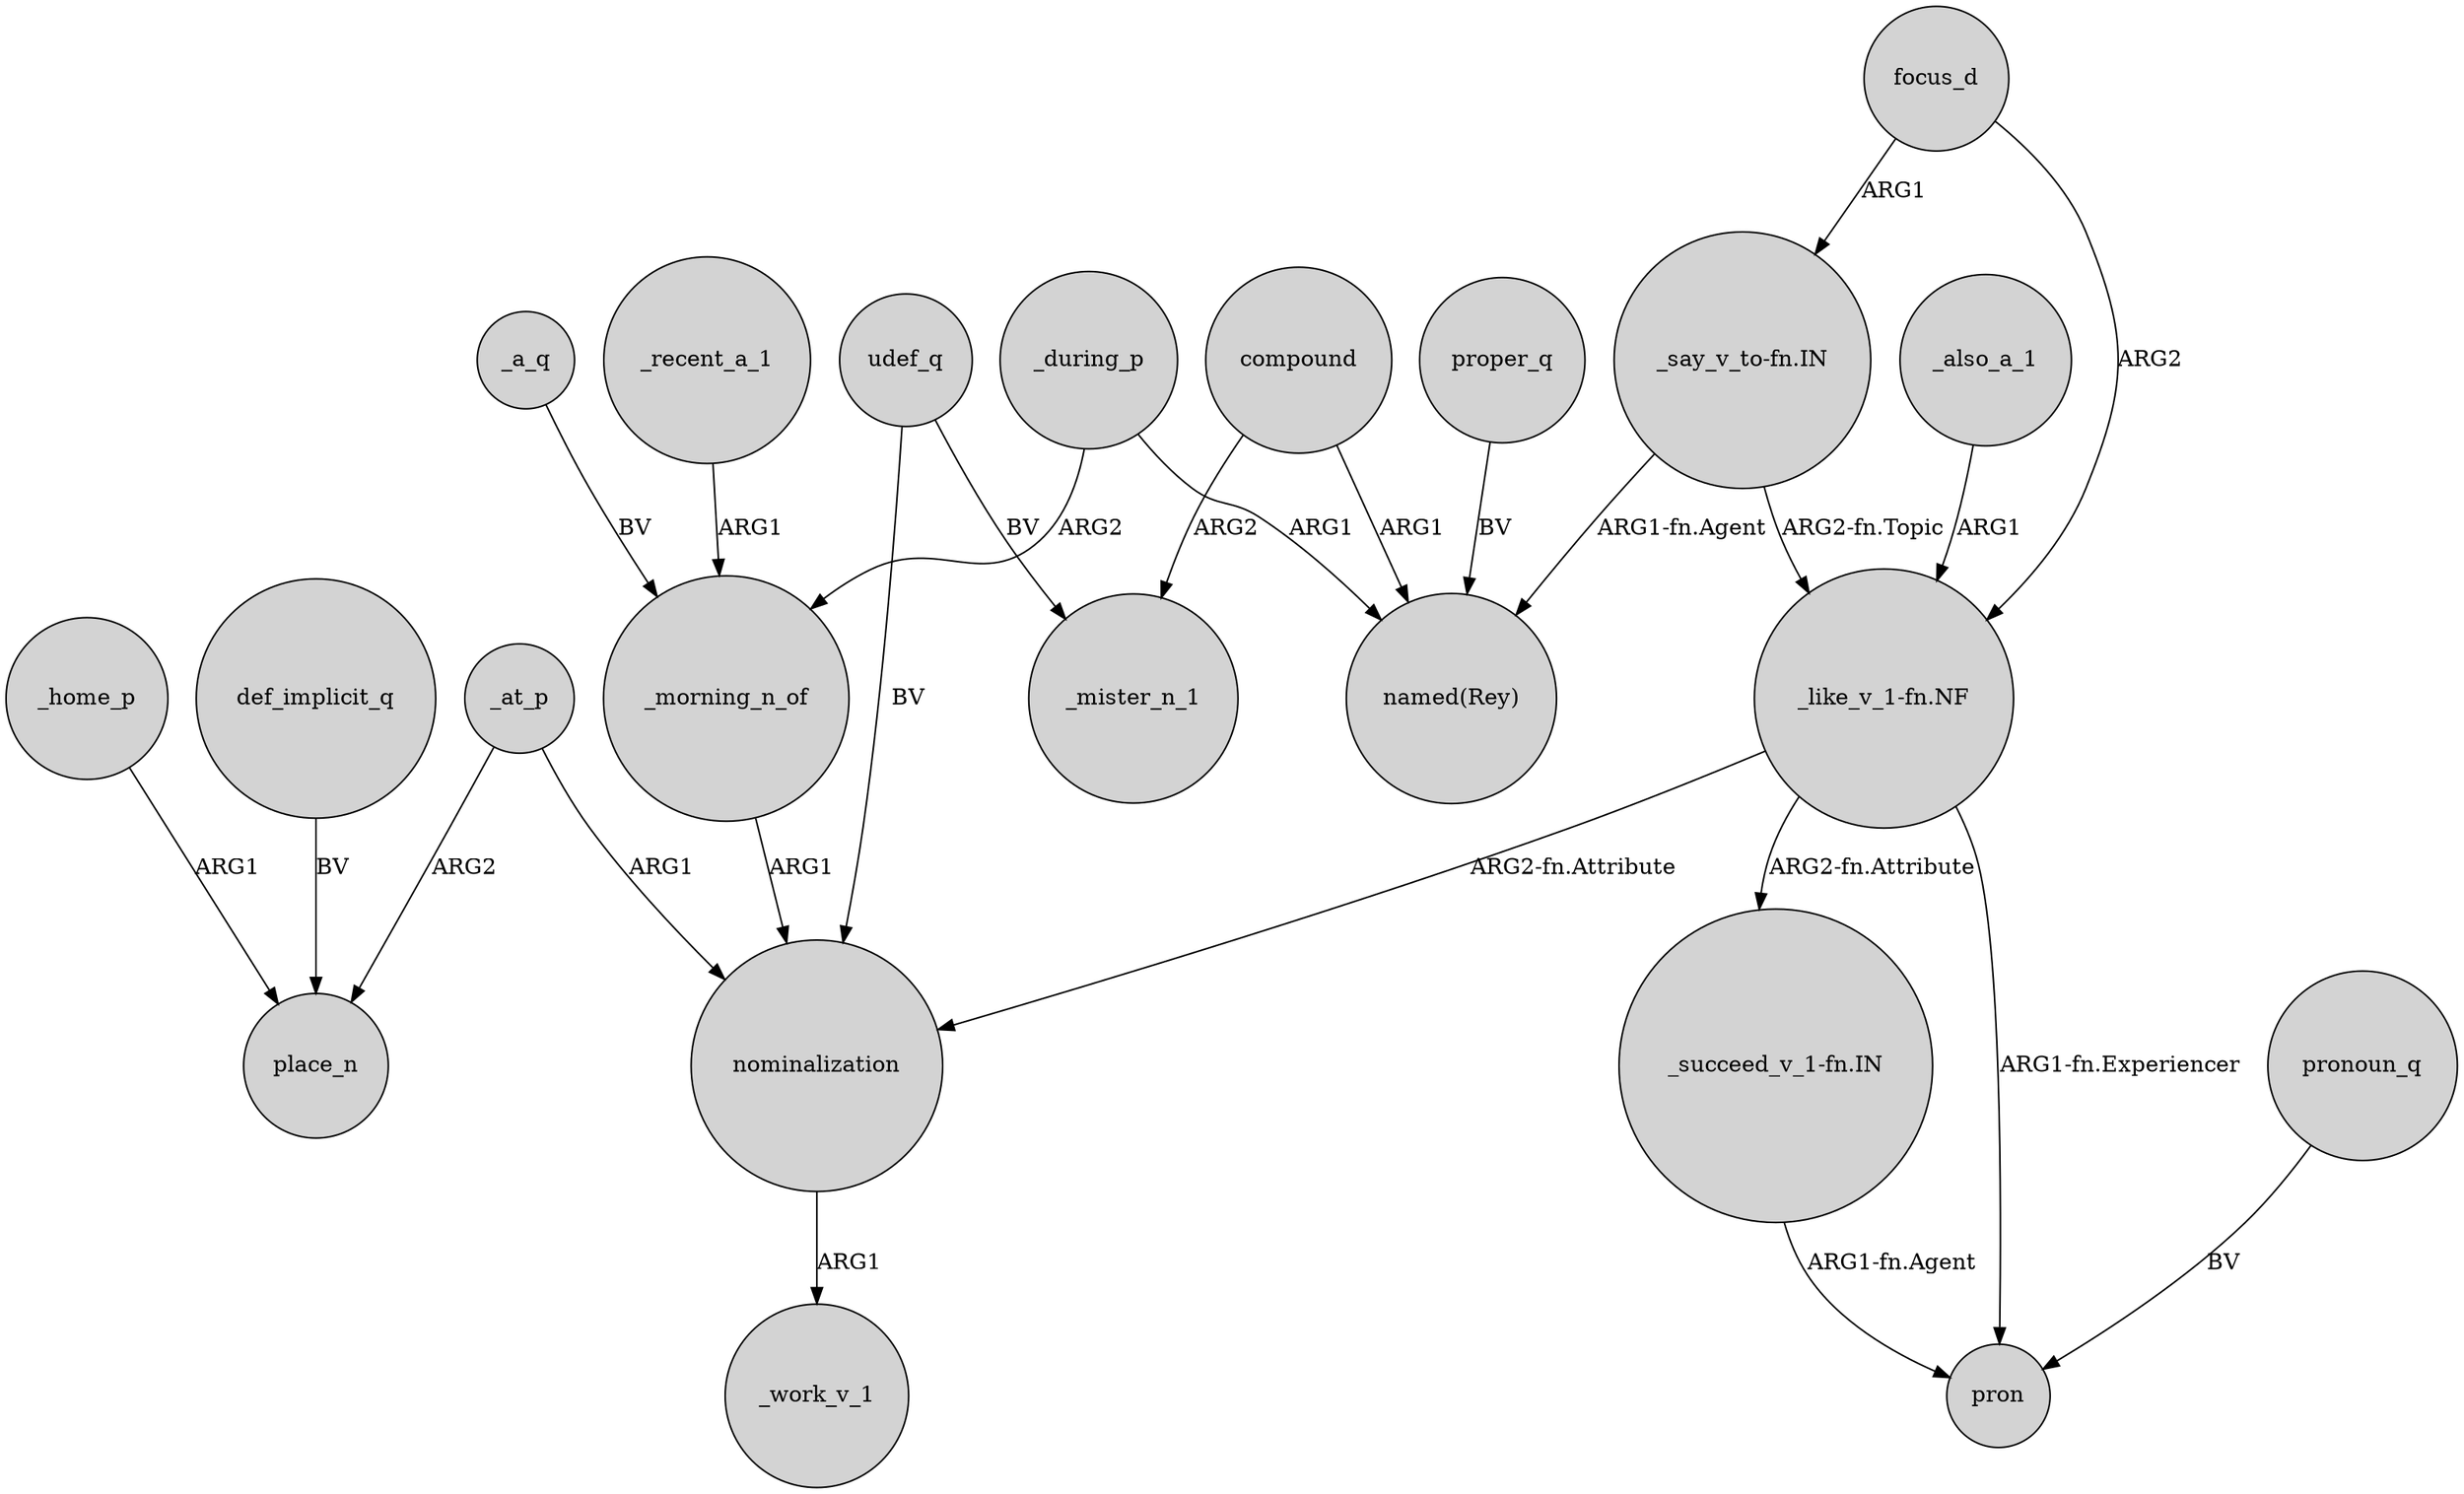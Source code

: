 digraph {
	node [shape=circle style=filled]
	_at_p -> place_n [label=ARG2]
	nominalization -> _work_v_1 [label=ARG1]
	"_succeed_v_1-fn.IN" -> pron [label="ARG1-fn.Agent"]
	compound -> _mister_n_1 [label=ARG2]
	"_say_v_to-fn.IN" -> "named(Rey)" [label="ARG1-fn.Agent"]
	udef_q -> _mister_n_1 [label=BV]
	def_implicit_q -> place_n [label=BV]
	_during_p -> _morning_n_of [label=ARG2]
	compound -> "named(Rey)" [label=ARG1]
	focus_d -> "_say_v_to-fn.IN" [label=ARG1]
	_during_p -> "named(Rey)" [label=ARG1]
	pronoun_q -> pron [label=BV]
	_morning_n_of -> nominalization [label=ARG1]
	_at_p -> nominalization [label=ARG1]
	"_say_v_to-fn.IN" -> "_like_v_1-fn.NF" [label="ARG2-fn.Topic"]
	proper_q -> "named(Rey)" [label=BV]
	"_like_v_1-fn.NF" -> pron [label="ARG1-fn.Experiencer"]
	udef_q -> nominalization [label=BV]
	"_like_v_1-fn.NF" -> "_succeed_v_1-fn.IN" [label="ARG2-fn.Attribute"]
	focus_d -> "_like_v_1-fn.NF" [label=ARG2]
	"_like_v_1-fn.NF" -> nominalization [label="ARG2-fn.Attribute"]
	_home_p -> place_n [label=ARG1]
	_recent_a_1 -> _morning_n_of [label=ARG1]
	_also_a_1 -> "_like_v_1-fn.NF" [label=ARG1]
	_a_q -> _morning_n_of [label=BV]
}
